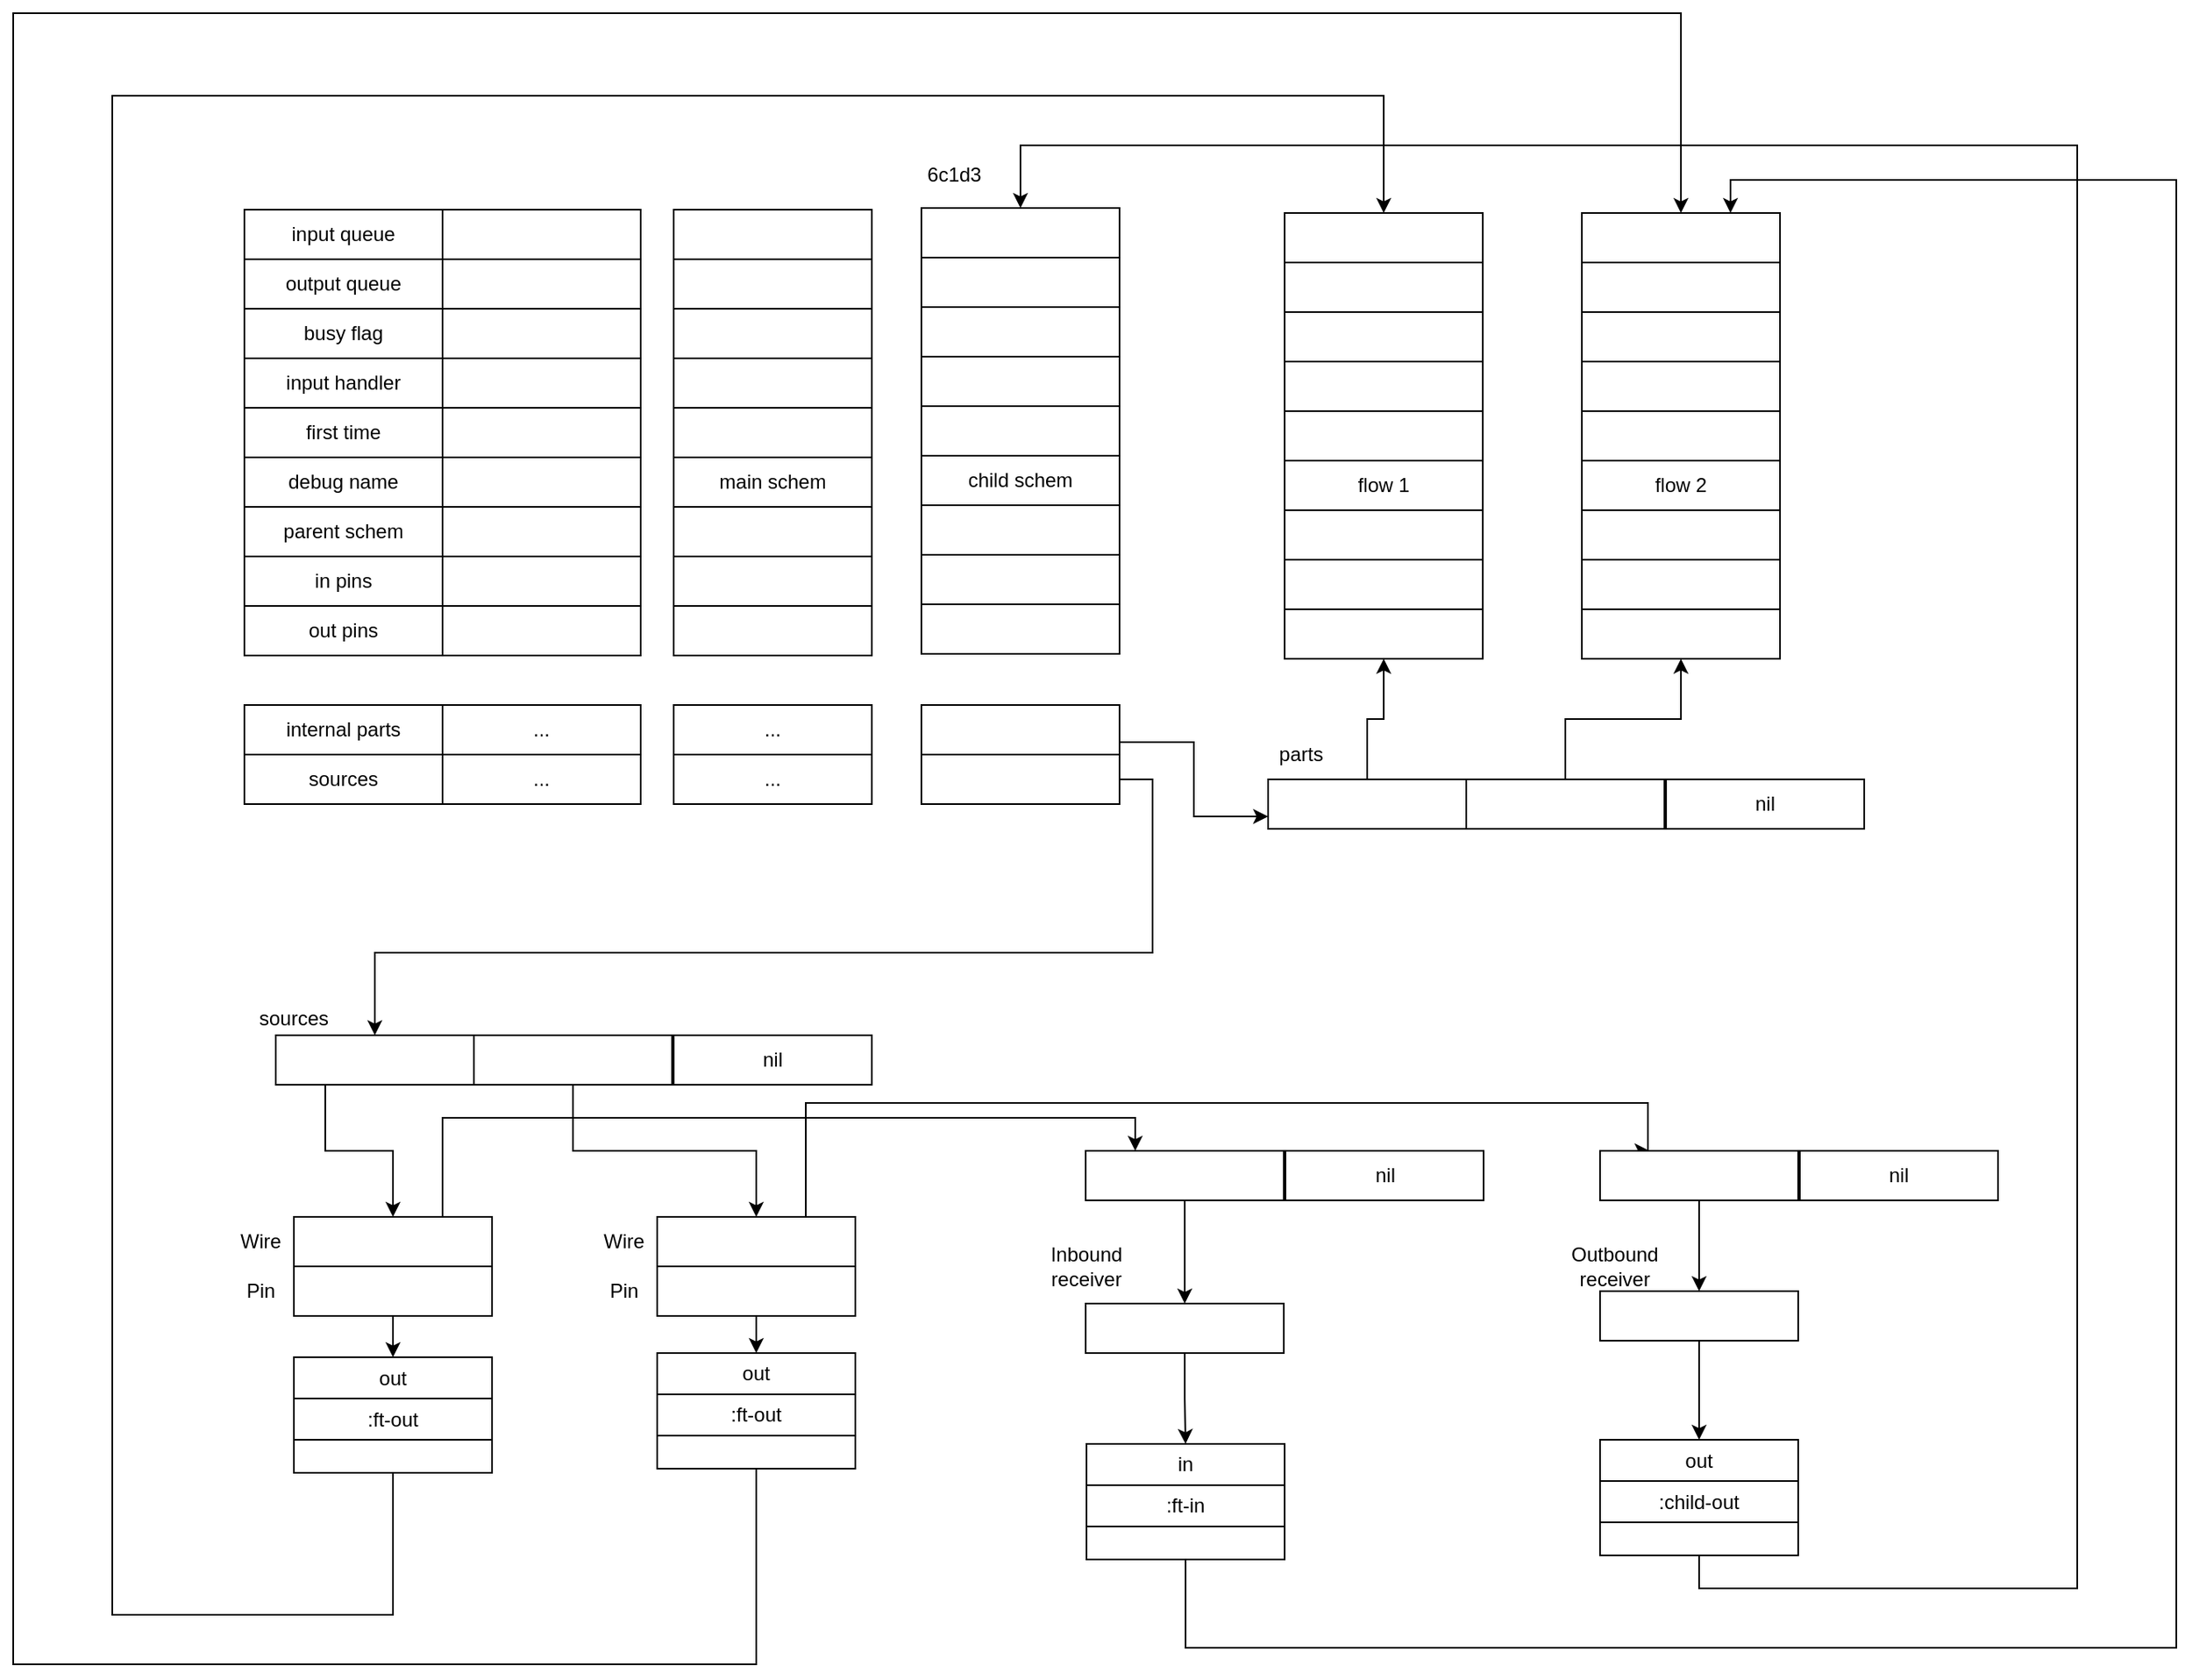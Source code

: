 <mxfile version="12.2.2" type="device" pages="1"><diagram id="KhwYJAmEvUaYFWlu-AU-" name="Page-1"><mxGraphModel dx="2749" dy="1948" grid="1" gridSize="10" guides="1" tooltips="1" connect="1" arrows="1" fold="1" page="1" pageScale="1" pageWidth="1169" pageHeight="827" math="0" shadow="0"><root><mxCell id="0"/><mxCell id="1" parent="0"/><mxCell id="6VbVs1dNN4t2VQOed_cv-1" value="input queue" style="rounded=0;whiteSpace=wrap;html=1;" vertex="1" parent="1"><mxGeometry x="20" y="20" width="120" height="30" as="geometry"/></mxCell><mxCell id="6VbVs1dNN4t2VQOed_cv-19" value="" style="rounded=0;whiteSpace=wrap;html=1;" vertex="1" parent="1"><mxGeometry x="140" y="20" width="120" height="30" as="geometry"/></mxCell><mxCell id="6VbVs1dNN4t2VQOed_cv-20" value="output queue" style="rounded=0;whiteSpace=wrap;html=1;" vertex="1" parent="1"><mxGeometry x="20" y="50" width="120" height="30" as="geometry"/></mxCell><mxCell id="6VbVs1dNN4t2VQOed_cv-21" value="" style="rounded=0;whiteSpace=wrap;html=1;" vertex="1" parent="1"><mxGeometry x="140" y="50" width="120" height="30" as="geometry"/></mxCell><mxCell id="6VbVs1dNN4t2VQOed_cv-24" value="busy flag" style="rounded=0;whiteSpace=wrap;html=1;" vertex="1" parent="1"><mxGeometry x="20" y="80" width="120" height="30" as="geometry"/></mxCell><mxCell id="6VbVs1dNN4t2VQOed_cv-25" value="" style="rounded=0;whiteSpace=wrap;html=1;" vertex="1" parent="1"><mxGeometry x="140" y="80" width="120" height="30" as="geometry"/></mxCell><mxCell id="6VbVs1dNN4t2VQOed_cv-26" value="input handler" style="rounded=0;whiteSpace=wrap;html=1;" vertex="1" parent="1"><mxGeometry x="20" y="110" width="120" height="30" as="geometry"/></mxCell><mxCell id="6VbVs1dNN4t2VQOed_cv-27" value="" style="rounded=0;whiteSpace=wrap;html=1;" vertex="1" parent="1"><mxGeometry x="140" y="110" width="120" height="30" as="geometry"/></mxCell><mxCell id="6VbVs1dNN4t2VQOed_cv-28" value="first time" style="rounded=0;whiteSpace=wrap;html=1;" vertex="1" parent="1"><mxGeometry x="20" y="140" width="120" height="30" as="geometry"/></mxCell><mxCell id="6VbVs1dNN4t2VQOed_cv-29" value="" style="rounded=0;whiteSpace=wrap;html=1;" vertex="1" parent="1"><mxGeometry x="140" y="140" width="120" height="30" as="geometry"/></mxCell><mxCell id="6VbVs1dNN4t2VQOed_cv-30" value="debug name" style="rounded=0;whiteSpace=wrap;html=1;" vertex="1" parent="1"><mxGeometry x="20" y="170" width="120" height="30" as="geometry"/></mxCell><mxCell id="6VbVs1dNN4t2VQOed_cv-31" value="" style="rounded=0;whiteSpace=wrap;html=1;" vertex="1" parent="1"><mxGeometry x="140" y="170" width="120" height="30" as="geometry"/></mxCell><mxCell id="6VbVs1dNN4t2VQOed_cv-32" value="parent schem" style="rounded=0;whiteSpace=wrap;html=1;" vertex="1" parent="1"><mxGeometry x="20" y="200" width="120" height="30" as="geometry"/></mxCell><mxCell id="6VbVs1dNN4t2VQOed_cv-33" value="" style="rounded=0;whiteSpace=wrap;html=1;" vertex="1" parent="1"><mxGeometry x="140" y="200" width="120" height="30" as="geometry"/></mxCell><mxCell id="6VbVs1dNN4t2VQOed_cv-34" value="in pins" style="rounded=0;whiteSpace=wrap;html=1;" vertex="1" parent="1"><mxGeometry x="20" y="230" width="120" height="30" as="geometry"/></mxCell><mxCell id="6VbVs1dNN4t2VQOed_cv-35" value="" style="rounded=0;whiteSpace=wrap;html=1;" vertex="1" parent="1"><mxGeometry x="140" y="230" width="120" height="30" as="geometry"/></mxCell><mxCell id="6VbVs1dNN4t2VQOed_cv-36" value="sources" style="rounded=0;whiteSpace=wrap;html=1;" vertex="1" parent="1"><mxGeometry x="20" y="350" width="120" height="30" as="geometry"/></mxCell><mxCell id="6VbVs1dNN4t2VQOed_cv-37" value="..." style="rounded=0;whiteSpace=wrap;html=1;" vertex="1" parent="1"><mxGeometry x="140" y="320" width="120" height="30" as="geometry"/></mxCell><mxCell id="6VbVs1dNN4t2VQOed_cv-38" value="out pins" style="rounded=0;whiteSpace=wrap;html=1;" vertex="1" parent="1"><mxGeometry x="20" y="260" width="120" height="30" as="geometry"/></mxCell><mxCell id="6VbVs1dNN4t2VQOed_cv-39" value="" style="rounded=0;whiteSpace=wrap;html=1;" vertex="1" parent="1"><mxGeometry x="140" y="260" width="120" height="30" as="geometry"/></mxCell><mxCell id="6VbVs1dNN4t2VQOed_cv-40" value="internal parts" style="rounded=0;whiteSpace=wrap;html=1;" vertex="1" parent="1"><mxGeometry x="20" y="320" width="120" height="30" as="geometry"/></mxCell><mxCell id="6VbVs1dNN4t2VQOed_cv-41" value="..." style="rounded=0;whiteSpace=wrap;html=1;" vertex="1" parent="1"><mxGeometry x="140" y="350" width="120" height="30" as="geometry"/></mxCell><mxCell id="6VbVs1dNN4t2VQOed_cv-42" value="" style="rounded=0;whiteSpace=wrap;html=1;" vertex="1" parent="1"><mxGeometry x="280" y="20" width="120" height="30" as="geometry"/></mxCell><mxCell id="6VbVs1dNN4t2VQOed_cv-44" value="" style="rounded=0;whiteSpace=wrap;html=1;" vertex="1" parent="1"><mxGeometry x="280" y="50" width="120" height="30" as="geometry"/></mxCell><mxCell id="6VbVs1dNN4t2VQOed_cv-46" value="" style="rounded=0;whiteSpace=wrap;html=1;" vertex="1" parent="1"><mxGeometry x="280" y="80" width="120" height="30" as="geometry"/></mxCell><mxCell id="6VbVs1dNN4t2VQOed_cv-48" value="" style="rounded=0;whiteSpace=wrap;html=1;" vertex="1" parent="1"><mxGeometry x="280" y="110" width="120" height="30" as="geometry"/></mxCell><mxCell id="6VbVs1dNN4t2VQOed_cv-50" value="" style="rounded=0;whiteSpace=wrap;html=1;" vertex="1" parent="1"><mxGeometry x="280" y="140" width="120" height="30" as="geometry"/></mxCell><mxCell id="6VbVs1dNN4t2VQOed_cv-52" value="main schem" style="rounded=0;whiteSpace=wrap;html=1;" vertex="1" parent="1"><mxGeometry x="280" y="170" width="120" height="30" as="geometry"/></mxCell><mxCell id="6VbVs1dNN4t2VQOed_cv-54" value="" style="rounded=0;whiteSpace=wrap;html=1;" vertex="1" parent="1"><mxGeometry x="280" y="200" width="120" height="30" as="geometry"/></mxCell><mxCell id="6VbVs1dNN4t2VQOed_cv-56" value="" style="rounded=0;whiteSpace=wrap;html=1;" vertex="1" parent="1"><mxGeometry x="280" y="230" width="120" height="30" as="geometry"/></mxCell><mxCell id="6VbVs1dNN4t2VQOed_cv-58" value="..." style="rounded=0;whiteSpace=wrap;html=1;" vertex="1" parent="1"><mxGeometry x="280" y="320" width="120" height="30" as="geometry"/></mxCell><mxCell id="6VbVs1dNN4t2VQOed_cv-60" value="" style="rounded=0;whiteSpace=wrap;html=1;" vertex="1" parent="1"><mxGeometry x="280" y="260" width="120" height="30" as="geometry"/></mxCell><mxCell id="6VbVs1dNN4t2VQOed_cv-62" value="..." style="rounded=0;whiteSpace=wrap;html=1;" vertex="1" parent="1"><mxGeometry x="280" y="350" width="120" height="30" as="geometry"/></mxCell><mxCell id="6VbVs1dNN4t2VQOed_cv-64" value="" style="rounded=0;whiteSpace=wrap;html=1;" vertex="1" parent="1"><mxGeometry x="430" y="19" width="120" height="30" as="geometry"/></mxCell><mxCell id="6VbVs1dNN4t2VQOed_cv-66" value="" style="rounded=0;whiteSpace=wrap;html=1;" vertex="1" parent="1"><mxGeometry x="430" y="49" width="120" height="30" as="geometry"/></mxCell><mxCell id="6VbVs1dNN4t2VQOed_cv-68" value="" style="rounded=0;whiteSpace=wrap;html=1;" vertex="1" parent="1"><mxGeometry x="430" y="79" width="120" height="30" as="geometry"/></mxCell><mxCell id="6VbVs1dNN4t2VQOed_cv-70" value="" style="rounded=0;whiteSpace=wrap;html=1;" vertex="1" parent="1"><mxGeometry x="430" y="109" width="120" height="30" as="geometry"/></mxCell><mxCell id="6VbVs1dNN4t2VQOed_cv-72" value="" style="rounded=0;whiteSpace=wrap;html=1;" vertex="1" parent="1"><mxGeometry x="430" y="139" width="120" height="30" as="geometry"/></mxCell><mxCell id="6VbVs1dNN4t2VQOed_cv-74" value="child schem" style="rounded=0;whiteSpace=wrap;html=1;" vertex="1" parent="1"><mxGeometry x="430" y="169" width="120" height="30" as="geometry"/></mxCell><mxCell id="6VbVs1dNN4t2VQOed_cv-76" value="" style="rounded=0;whiteSpace=wrap;html=1;" vertex="1" parent="1"><mxGeometry x="430" y="199" width="120" height="30" as="geometry"/></mxCell><mxCell id="6VbVs1dNN4t2VQOed_cv-78" value="" style="rounded=0;whiteSpace=wrap;html=1;" vertex="1" parent="1"><mxGeometry x="430" y="229" width="120" height="30" as="geometry"/></mxCell><mxCell id="6VbVs1dNN4t2VQOed_cv-155" style="edgeStyle=orthogonalEdgeStyle;rounded=0;orthogonalLoop=1;jettySize=auto;html=1;exitX=1;exitY=0.5;exitDx=0;exitDy=0;entryX=0.5;entryY=0;entryDx=0;entryDy=0;" edge="1" parent="1" source="6VbVs1dNN4t2VQOed_cv-80" target="6VbVs1dNN4t2VQOed_cv-152"><mxGeometry relative="1" as="geometry"><Array as="points"><mxPoint x="570" y="365"/><mxPoint x="570" y="470"/><mxPoint x="99" y="470"/></Array></mxGeometry></mxCell><mxCell id="6VbVs1dNN4t2VQOed_cv-80" value="" style="rounded=0;whiteSpace=wrap;html=1;" vertex="1" parent="1"><mxGeometry x="430" y="350" width="120" height="30" as="geometry"/></mxCell><mxCell id="6VbVs1dNN4t2VQOed_cv-82" value="" style="rounded=0;whiteSpace=wrap;html=1;" vertex="1" parent="1"><mxGeometry x="430" y="259" width="120" height="30" as="geometry"/></mxCell><mxCell id="6VbVs1dNN4t2VQOed_cv-138" style="edgeStyle=orthogonalEdgeStyle;rounded=0;orthogonalLoop=1;jettySize=auto;html=1;exitX=1;exitY=0.75;exitDx=0;exitDy=0;entryX=0;entryY=0.75;entryDx=0;entryDy=0;" edge="1" parent="1" source="6VbVs1dNN4t2VQOed_cv-84" target="6VbVs1dNN4t2VQOed_cv-134"><mxGeometry relative="1" as="geometry"/></mxCell><mxCell id="6VbVs1dNN4t2VQOed_cv-84" value="" style="rounded=0;whiteSpace=wrap;html=1;" vertex="1" parent="1"><mxGeometry x="430" y="320" width="120" height="30" as="geometry"/></mxCell><mxCell id="6VbVs1dNN4t2VQOed_cv-86" value="" style="rounded=0;whiteSpace=wrap;html=1;" vertex="1" parent="1"><mxGeometry x="650" y="22" width="120" height="30" as="geometry"/></mxCell><mxCell id="6VbVs1dNN4t2VQOed_cv-88" value="" style="rounded=0;whiteSpace=wrap;html=1;" vertex="1" parent="1"><mxGeometry x="650" y="52" width="120" height="30" as="geometry"/></mxCell><mxCell id="6VbVs1dNN4t2VQOed_cv-90" value="" style="rounded=0;whiteSpace=wrap;html=1;" vertex="1" parent="1"><mxGeometry x="650" y="82" width="120" height="30" as="geometry"/></mxCell><mxCell id="6VbVs1dNN4t2VQOed_cv-92" value="" style="rounded=0;whiteSpace=wrap;html=1;" vertex="1" parent="1"><mxGeometry x="650" y="112" width="120" height="30" as="geometry"/></mxCell><mxCell id="6VbVs1dNN4t2VQOed_cv-94" value="" style="rounded=0;whiteSpace=wrap;html=1;" vertex="1" parent="1"><mxGeometry x="650" y="142" width="120" height="30" as="geometry"/></mxCell><mxCell id="6VbVs1dNN4t2VQOed_cv-96" value="flow 1" style="rounded=0;whiteSpace=wrap;html=1;" vertex="1" parent="1"><mxGeometry x="650" y="172" width="120" height="30" as="geometry"/></mxCell><mxCell id="6VbVs1dNN4t2VQOed_cv-98" value="" style="rounded=0;whiteSpace=wrap;html=1;" vertex="1" parent="1"><mxGeometry x="650" y="202" width="120" height="30" as="geometry"/></mxCell><mxCell id="6VbVs1dNN4t2VQOed_cv-100" value="" style="rounded=0;whiteSpace=wrap;html=1;" vertex="1" parent="1"><mxGeometry x="650" y="232" width="120" height="30" as="geometry"/></mxCell><mxCell id="6VbVs1dNN4t2VQOed_cv-104" value="" style="rounded=0;whiteSpace=wrap;html=1;" vertex="1" parent="1"><mxGeometry x="650" y="262" width="120" height="30" as="geometry"/></mxCell><mxCell id="6VbVs1dNN4t2VQOed_cv-108" value="" style="rounded=0;whiteSpace=wrap;html=1;" vertex="1" parent="1"><mxGeometry x="830" y="22" width="120" height="30" as="geometry"/></mxCell><mxCell id="6VbVs1dNN4t2VQOed_cv-110" value="" style="rounded=0;whiteSpace=wrap;html=1;" vertex="1" parent="1"><mxGeometry x="830" y="52" width="120" height="30" as="geometry"/></mxCell><mxCell id="6VbVs1dNN4t2VQOed_cv-112" value="" style="rounded=0;whiteSpace=wrap;html=1;" vertex="1" parent="1"><mxGeometry x="830" y="82" width="120" height="30" as="geometry"/></mxCell><mxCell id="6VbVs1dNN4t2VQOed_cv-114" value="" style="rounded=0;whiteSpace=wrap;html=1;" vertex="1" parent="1"><mxGeometry x="830" y="112" width="120" height="30" as="geometry"/></mxCell><mxCell id="6VbVs1dNN4t2VQOed_cv-116" value="" style="rounded=0;whiteSpace=wrap;html=1;" vertex="1" parent="1"><mxGeometry x="830" y="142" width="120" height="30" as="geometry"/></mxCell><mxCell id="6VbVs1dNN4t2VQOed_cv-118" value="flow 2" style="rounded=0;whiteSpace=wrap;html=1;" vertex="1" parent="1"><mxGeometry x="830" y="172" width="120" height="30" as="geometry"/></mxCell><mxCell id="6VbVs1dNN4t2VQOed_cv-120" value="" style="rounded=0;whiteSpace=wrap;html=1;" vertex="1" parent="1"><mxGeometry x="830" y="202" width="120" height="30" as="geometry"/></mxCell><mxCell id="6VbVs1dNN4t2VQOed_cv-122" value="" style="rounded=0;whiteSpace=wrap;html=1;" vertex="1" parent="1"><mxGeometry x="830" y="232" width="120" height="30" as="geometry"/></mxCell><mxCell id="6VbVs1dNN4t2VQOed_cv-126" value="" style="rounded=0;whiteSpace=wrap;html=1;" vertex="1" parent="1"><mxGeometry x="830" y="262" width="120" height="30" as="geometry"/></mxCell><mxCell id="6VbVs1dNN4t2VQOed_cv-136" style="edgeStyle=orthogonalEdgeStyle;rounded=0;orthogonalLoop=1;jettySize=auto;html=1;exitX=0.5;exitY=0;exitDx=0;exitDy=0;entryX=0.5;entryY=1;entryDx=0;entryDy=0;" edge="1" parent="1" source="6VbVs1dNN4t2VQOed_cv-134" target="6VbVs1dNN4t2VQOed_cv-104"><mxGeometry relative="1" as="geometry"/></mxCell><mxCell id="6VbVs1dNN4t2VQOed_cv-134" value="" style="rounded=0;whiteSpace=wrap;html=1;" vertex="1" parent="1"><mxGeometry x="640" y="365" width="120" height="30" as="geometry"/></mxCell><mxCell id="6VbVs1dNN4t2VQOed_cv-137" style="edgeStyle=orthogonalEdgeStyle;rounded=0;orthogonalLoop=1;jettySize=auto;html=1;exitX=0.5;exitY=0;exitDx=0;exitDy=0;entryX=0.5;entryY=1;entryDx=0;entryDy=0;" edge="1" parent="1" source="6VbVs1dNN4t2VQOed_cv-135" target="6VbVs1dNN4t2VQOed_cv-126"><mxGeometry relative="1" as="geometry"/></mxCell><mxCell id="6VbVs1dNN4t2VQOed_cv-135" value="" style="rounded=0;whiteSpace=wrap;html=1;" vertex="1" parent="1"><mxGeometry x="760" y="365" width="120" height="30" as="geometry"/></mxCell><mxCell id="6VbVs1dNN4t2VQOed_cv-139" value="nil" style="rounded=0;whiteSpace=wrap;html=1;" vertex="1" parent="1"><mxGeometry x="881" y="365" width="120" height="30" as="geometry"/></mxCell><mxCell id="6VbVs1dNN4t2VQOed_cv-165" style="edgeStyle=orthogonalEdgeStyle;rounded=0;orthogonalLoop=1;jettySize=auto;html=1;exitX=0.25;exitY=1;exitDx=0;exitDy=0;" edge="1" parent="1" source="6VbVs1dNN4t2VQOed_cv-152" target="6VbVs1dNN4t2VQOed_cv-157"><mxGeometry relative="1" as="geometry"/></mxCell><mxCell id="6VbVs1dNN4t2VQOed_cv-152" value="&lt;span style=&quot;color: rgba(0 , 0 , 0 , 0) ; font-family: &amp;#34;helvetica&amp;#34; , &amp;#34;arial&amp;#34; , sans-serif ; font-size: 0px&quot;&gt;%3CmxGraphModel%3E%3Croot%3E%3CmxCell%20id%3D%220%22%2F%3E%3CmxCell%20id%3D%221%22%20parent%3D%220%22%2F%3E%3CmxCell%20id%3D%222%22%20value%3D%22%22%20style%3D%22rounded%3D0%3BwhiteSpace%3Dwrap%3Bhtml%3D1%3B%22%20vertex%3D%221%22%20parent%3D%221%22%3E%3CmxGeometry%20x%3D%22640%22%20y%3D%22365%22%20width%3D%22120%22%20height%3D%2230%22%20as%3D%22geometry%22%2F%3E%3C%2FmxCell%3E%3CmxCell%20id%3D%223%22%20value%3D%22%22%20style%3D%22rounded%3D0%3BwhiteSpace%3Dwrap%3Bhtml%3D1%3B%22%20vertex%3D%221%22%20parent%3D%221%22%3E%3CmxGeometry%20x%3D%22760%22%20y%3D%22365%22%20width%3D%22120%22%20height%3D%2230%22%20as%3D%22geometry%22%2F%3E%3C%2FmxCell%3E%3CmxCell%20id%3D%224%22%20value%3D%22nil%22%20style%3D%22rounded%3D0%3BwhiteSpace%3Dwrap%3Bhtml%3D1%3B%22%20vertex%3D%221%22%20parent%3D%221%22%3E%3CmxGeometry%20x%3D%22881%22%20y%3D%22365%22%20width%3D%22120%22%20height%3D%2230%22%20as%3D%22geometry%22%2F%3E%3C%2FmxCell%3E%3C%2Froot%3E%3C%2FmxGraphModel%3E&lt;/span&gt;" style="rounded=0;whiteSpace=wrap;html=1;" vertex="1" parent="1"><mxGeometry x="39" y="520" width="120" height="30" as="geometry"/></mxCell><mxCell id="6VbVs1dNN4t2VQOed_cv-170" style="edgeStyle=orthogonalEdgeStyle;rounded=0;orthogonalLoop=1;jettySize=auto;html=1;exitX=0.5;exitY=1;exitDx=0;exitDy=0;entryX=0.5;entryY=0;entryDx=0;entryDy=0;" edge="1" parent="1" source="6VbVs1dNN4t2VQOed_cv-153" target="6VbVs1dNN4t2VQOed_cv-161"><mxGeometry relative="1" as="geometry"/></mxCell><mxCell id="6VbVs1dNN4t2VQOed_cv-153" value="" style="rounded=0;whiteSpace=wrap;html=1;" vertex="1" parent="1"><mxGeometry x="159" y="520" width="120" height="30" as="geometry"/></mxCell><mxCell id="6VbVs1dNN4t2VQOed_cv-154" value="nil" style="rounded=0;whiteSpace=wrap;html=1;" vertex="1" parent="1"><mxGeometry x="280" y="520" width="120" height="30" as="geometry"/></mxCell><mxCell id="6VbVs1dNN4t2VQOed_cv-210" style="edgeStyle=orthogonalEdgeStyle;rounded=0;orthogonalLoop=1;jettySize=auto;html=1;exitX=0.75;exitY=0;exitDx=0;exitDy=0;entryX=0.25;entryY=0;entryDx=0;entryDy=0;" edge="1" parent="1" source="6VbVs1dNN4t2VQOed_cv-157" target="6VbVs1dNN4t2VQOed_cv-196"><mxGeometry relative="1" as="geometry"><mxPoint x="560" y="580" as="targetPoint"/></mxGeometry></mxCell><mxCell id="6VbVs1dNN4t2VQOed_cv-157" value="&lt;span style=&quot;color: rgba(0 , 0 , 0 , 0) ; font-family: &amp;#34;helvetica&amp;#34; , &amp;#34;arial&amp;#34; , sans-serif ; font-size: 0px&quot;&gt;%3CmxGraphModel%3E%3Croot%3E%3CmxCell%20id%3D%220%22%2F%3E%3CmxCell%20id%3D%221%22%20parent%3D%220%22%2F%3E%3CmxCell%20id%3D%222%22%20value%3D%22%22%20style%3D%22rounded%3D0%3BwhiteSpace%3Dwrap%3Bhtml%3D1%3B%22%20vertex%3D%221%22%20parent%3D%221%22%3E%3CmxGeometry%20x%3D%22640%22%20y%3D%22365%22%20width%3D%22120%22%20height%3D%2230%22%20as%3D%22geometry%22%2F%3E%3C%2FmxCell%3E%3CmxCell%20id%3D%223%22%20value%3D%22%22%20style%3D%22rounded%3D0%3BwhiteSpace%3Dwrap%3Bhtml%3D1%3B%22%20vertex%3D%221%22%20parent%3D%221%22%3E%3CmxGeometry%20x%3D%22760%22%20y%3D%22365%22%20width%3D%22120%22%20height%3D%2230%22%20as%3D%22geometry%22%2F%3E%3C%2FmxCell%3E%3CmxCell%20id%3D%224%22%20value%3D%22nil%22%20style%3D%22rounded%3D0%3BwhiteSpace%3Dwrap%3Bhtml%3D1%3B%22%20vertex%3D%221%22%20parent%3D%221%22%3E%3CmxGeometry%20x%3D%22881%22%20y%3D%22365%22%20width%3D%22120%22%20height%3D%2230%22%20as%3D%22geometry%22%2F%3E%3C%2FmxCell%3E%3C%2Froot%3E%3C%2FmxGraphModel%3E&lt;/span&gt;" style="rounded=0;whiteSpace=wrap;html=1;" vertex="1" parent="1"><mxGeometry x="50" y="630" width="120" height="30" as="geometry"/></mxCell><mxCell id="6VbVs1dNN4t2VQOed_cv-159" value="Wire" style="text;html=1;strokeColor=none;fillColor=none;align=center;verticalAlign=middle;whiteSpace=wrap;rounded=0;" vertex="1" parent="1"><mxGeometry x="10" y="635" width="40" height="20" as="geometry"/></mxCell><mxCell id="6VbVs1dNN4t2VQOed_cv-160" value="Pin" style="text;html=1;strokeColor=none;fillColor=none;align=center;verticalAlign=middle;whiteSpace=wrap;rounded=0;" vertex="1" parent="1"><mxGeometry x="10" y="665" width="40" height="20" as="geometry"/></mxCell><mxCell id="6VbVs1dNN4t2VQOed_cv-211" style="edgeStyle=orthogonalEdgeStyle;rounded=0;orthogonalLoop=1;jettySize=auto;html=1;exitX=0.75;exitY=0;exitDx=0;exitDy=0;entryX=0.25;entryY=0;entryDx=0;entryDy=0;" edge="1" parent="1" source="6VbVs1dNN4t2VQOed_cv-161" target="6VbVs1dNN4t2VQOed_cv-198"><mxGeometry relative="1" as="geometry"><Array as="points"><mxPoint x="360" y="561"/><mxPoint x="870" y="561"/></Array></mxGeometry></mxCell><mxCell id="6VbVs1dNN4t2VQOed_cv-161" value="&lt;span style=&quot;color: rgba(0 , 0 , 0 , 0) ; font-family: &amp;#34;helvetica&amp;#34; , &amp;#34;arial&amp;#34; , sans-serif ; font-size: 0px&quot;&gt;%3CmxGraphModel%3E%3Croot%3E%3CmxCell%20id%3D%220%22%2F%3E%3CmxCell%20id%3D%221%22%20parent%3D%220%22%2F%3E%3CmxCell%20id%3D%222%22%20value%3D%22%22%20style%3D%22rounded%3D0%3BwhiteSpace%3Dwrap%3Bhtml%3D1%3B%22%20vertex%3D%221%22%20parent%3D%221%22%3E%3CmxGeometry%20x%3D%22640%22%20y%3D%22365%22%20width%3D%22120%22%20height%3D%2230%22%20as%3D%22geometry%22%2F%3E%3C%2FmxCell%3E%3CmxCell%20id%3D%223%22%20value%3D%22%22%20style%3D%22rounded%3D0%3BwhiteSpace%3Dwrap%3Bhtml%3D1%3B%22%20vertex%3D%221%22%20parent%3D%221%22%3E%3CmxGeometry%20x%3D%22760%22%20y%3D%22365%22%20width%3D%22120%22%20height%3D%2230%22%20as%3D%22geometry%22%2F%3E%3C%2FmxCell%3E%3CmxCell%20id%3D%224%22%20value%3D%22nil%22%20style%3D%22rounded%3D0%3BwhiteSpace%3Dwrap%3Bhtml%3D1%3B%22%20vertex%3D%221%22%20parent%3D%221%22%3E%3CmxGeometry%20x%3D%22881%22%20y%3D%22365%22%20width%3D%22120%22%20height%3D%2230%22%20as%3D%22geometry%22%2F%3E%3C%2FmxCell%3E%3C%2Froot%3E%3C%2FmxGraphModel%3E&lt;/span&gt;" style="rounded=0;whiteSpace=wrap;html=1;" vertex="1" parent="1"><mxGeometry x="270" y="630" width="120" height="30" as="geometry"/></mxCell><mxCell id="6VbVs1dNN4t2VQOed_cv-163" value="Wire" style="text;html=1;strokeColor=none;fillColor=none;align=center;verticalAlign=middle;whiteSpace=wrap;rounded=0;" vertex="1" parent="1"><mxGeometry x="230" y="635" width="40" height="20" as="geometry"/></mxCell><mxCell id="6VbVs1dNN4t2VQOed_cv-164" value="Pin" style="text;html=1;strokeColor=none;fillColor=none;align=center;verticalAlign=middle;whiteSpace=wrap;rounded=0;" vertex="1" parent="1"><mxGeometry x="230" y="665" width="40" height="20" as="geometry"/></mxCell><mxCell id="6VbVs1dNN4t2VQOed_cv-184" style="edgeStyle=orthogonalEdgeStyle;rounded=0;orthogonalLoop=1;jettySize=auto;html=1;exitX=0.5;exitY=1;exitDx=0;exitDy=0;entryX=0.5;entryY=0;entryDx=0;entryDy=0;" edge="1" parent="1" source="6VbVs1dNN4t2VQOed_cv-168" target="6VbVs1dNN4t2VQOed_cv-174"><mxGeometry relative="1" as="geometry"/></mxCell><mxCell id="6VbVs1dNN4t2VQOed_cv-168" value="" style="rounded=0;whiteSpace=wrap;html=1;" vertex="1" parent="1"><mxGeometry x="50" y="660" width="120" height="30" as="geometry"/></mxCell><mxCell id="6VbVs1dNN4t2VQOed_cv-185" style="edgeStyle=orthogonalEdgeStyle;rounded=0;orthogonalLoop=1;jettySize=auto;html=1;exitX=0.5;exitY=1;exitDx=0;exitDy=0;entryX=0.5;entryY=0;entryDx=0;entryDy=0;" edge="1" parent="1" source="6VbVs1dNN4t2VQOed_cv-169" target="6VbVs1dNN4t2VQOed_cv-182"><mxGeometry relative="1" as="geometry"/></mxCell><mxCell id="6VbVs1dNN4t2VQOed_cv-169" value="" style="rounded=0;whiteSpace=wrap;html=1;" vertex="1" parent="1"><mxGeometry x="270" y="660" width="120" height="30" as="geometry"/></mxCell><mxCell id="6VbVs1dNN4t2VQOed_cv-189" style="edgeStyle=orthogonalEdgeStyle;rounded=0;orthogonalLoop=1;jettySize=auto;html=1;exitX=0.5;exitY=1;exitDx=0;exitDy=0;entryX=0.5;entryY=0;entryDx=0;entryDy=0;" edge="1" parent="1" source="6VbVs1dNN4t2VQOed_cv-173" target="6VbVs1dNN4t2VQOed_cv-86"><mxGeometry relative="1" as="geometry"><Array as="points"><mxPoint x="110" y="871"/><mxPoint x="-60" y="871"/><mxPoint x="-60" y="-49"/><mxPoint x="710" y="-49"/></Array></mxGeometry></mxCell><mxCell id="6VbVs1dNN4t2VQOed_cv-173" value="&lt;span style=&quot;color: rgba(0 , 0 , 0 , 0) ; font-family: &amp;#34;helvetica&amp;#34; , &amp;#34;arial&amp;#34; , sans-serif ; font-size: 0px&quot;&gt;%3CmxGraphModel%3E%3Croot%3E%3CmxCell%20id%3D%220%22%2F%3E%3CmxCell%20id%3D%221%22%20parent%3D%220%22%2F%3E%3CmxCell%20id%3D%222%22%20value%3D%22%3Aft-out%22%20style%3D%22rounded%3D0%3BwhiteSpace%3Dwrap%3Bhtml%3D1%3B%22%20vertex%3D%221%22%20parent%3D%221%22%3E%3CmxGeometry%20x%3D%2220%22%20y%3D%22790%22%20width%3D%22120%22%20height%3D%2230%22%20as%3D%22geometry%22%2F%3E%3C%2FmxCell%3E%3C%2Froot%3E%3C%2FmxGraphModel%3E&lt;/span&gt;&lt;span style=&quot;color: rgba(0 , 0 , 0 , 0) ; font-family: &amp;#34;helvetica&amp;#34; , &amp;#34;arial&amp;#34; , sans-serif ; font-size: 0px ; white-space: nowrap&quot;&gt;%3CmxGraphModel%3E%3Croot%3E%3CmxCell%20id%3D%220%22%2F%3E%3CmxCell%20id%3D%221%22%20parent%3D%220%22%2F%3E%3CmxCell%20id%3D%222%22%20value%3D%22%3Aft-out%22%20style%3D%22rounded%3D0%3BwhiteSpace%3Dwrap%3Bhtml%3D1%3B%22%20vertex%3D%221%22%20parent%3D%221%22%3E%3CmxGeometry%20x%3D%2220%22%20y%3D%22790%22%20width%3D%22120%22%20height%3D%2230%22%20as%3D%22geometry%22%2F%3E%3C%2FmxCell%3E%3C%2Froot%3E%3C%2FmxGraphModel%3E&lt;/span&gt;" style="rounded=0;whiteSpace=wrap;html=1;" vertex="1" parent="1"><mxGeometry x="50" y="765" width="120" height="20" as="geometry"/></mxCell><mxCell id="6VbVs1dNN4t2VQOed_cv-174" value="out" style="rounded=0;whiteSpace=wrap;html=1;" vertex="1" parent="1"><mxGeometry x="50" y="715" width="120" height="25" as="geometry"/></mxCell><mxCell id="6VbVs1dNN4t2VQOed_cv-175" value=":ft-out" style="rounded=0;whiteSpace=wrap;html=1;" vertex="1" parent="1"><mxGeometry x="50" y="740" width="120" height="25" as="geometry"/></mxCell><mxCell id="6VbVs1dNN4t2VQOed_cv-188" style="edgeStyle=orthogonalEdgeStyle;rounded=0;orthogonalLoop=1;jettySize=auto;html=1;exitX=0.5;exitY=1;exitDx=0;exitDy=0;entryX=0.5;entryY=0;entryDx=0;entryDy=0;" edge="1" parent="1" source="6VbVs1dNN4t2VQOed_cv-181" target="6VbVs1dNN4t2VQOed_cv-108"><mxGeometry relative="1" as="geometry"><Array as="points"><mxPoint x="330" y="901"/><mxPoint x="-120" y="901"/><mxPoint x="-120" y="-99"/><mxPoint x="890" y="-99"/></Array></mxGeometry></mxCell><mxCell id="6VbVs1dNN4t2VQOed_cv-181" value="&lt;span style=&quot;color: rgba(0 , 0 , 0 , 0) ; font-family: &amp;#34;helvetica&amp;#34; , &amp;#34;arial&amp;#34; , sans-serif ; font-size: 0px&quot;&gt;%3CmxGraphModel%3E%3Croot%3E%3CmxCell%20id%3D%220%22%2F%3E%3CmxCell%20id%3D%221%22%20parent%3D%220%22%2F%3E%3CmxCell%20id%3D%222%22%20value%3D%22%3Aft-out%22%20style%3D%22rounded%3D0%3BwhiteSpace%3Dwrap%3Bhtml%3D1%3B%22%20vertex%3D%221%22%20parent%3D%221%22%3E%3CmxGeometry%20x%3D%2220%22%20y%3D%22790%22%20width%3D%22120%22%20height%3D%2230%22%20as%3D%22geometry%22%2F%3E%3C%2FmxCell%3E%3C%2Froot%3E%3C%2FmxGraphModel%3E&lt;/span&gt;&lt;span style=&quot;color: rgba(0 , 0 , 0 , 0) ; font-family: &amp;#34;helvetica&amp;#34; , &amp;#34;arial&amp;#34; , sans-serif ; font-size: 0px ; white-space: nowrap&quot;&gt;%3CmxGraphModel%3E%3Croot%3E%3CmxCell%20id%3D%220%22%2F%3E%3CmxCell%20id%3D%221%22%20parent%3D%220%22%2F%3E%3CmxCell%20id%3D%222%22%20value%3D%22%3Aft-out%22%20style%3D%22rounded%3D0%3BwhiteSpace%3Dwrap%3Bhtml%3D1%3B%22%20vertex%3D%221%22%20parent%3D%221%22%3E%3CmxGeometry%20x%3D%2220%22%20y%3D%22790%22%20width%3D%22120%22%20height%3D%2230%22%20as%3D%22geometry%22%2F%3E%3C%2FmxCell%3E%3C%2Froot%3E%3C%2FmxGraphModel%3E&lt;/span&gt;" style="rounded=0;whiteSpace=wrap;html=1;" vertex="1" parent="1"><mxGeometry x="270" y="762.5" width="120" height="20" as="geometry"/></mxCell><mxCell id="6VbVs1dNN4t2VQOed_cv-182" value="out" style="rounded=0;whiteSpace=wrap;html=1;" vertex="1" parent="1"><mxGeometry x="270" y="712.5" width="120" height="25" as="geometry"/></mxCell><mxCell id="6VbVs1dNN4t2VQOed_cv-183" value=":ft-out" style="rounded=0;whiteSpace=wrap;html=1;" vertex="1" parent="1"><mxGeometry x="270" y="737.5" width="120" height="25" as="geometry"/></mxCell><mxCell id="6VbVs1dNN4t2VQOed_cv-213" style="edgeStyle=orthogonalEdgeStyle;rounded=0;orthogonalLoop=1;jettySize=auto;html=1;exitX=0.5;exitY=1;exitDx=0;exitDy=0;entryX=0.75;entryY=0;entryDx=0;entryDy=0;" edge="1" parent="1" source="6VbVs1dNN4t2VQOed_cv-190" target="6VbVs1dNN4t2VQOed_cv-108"><mxGeometry relative="1" as="geometry"><Array as="points"><mxPoint x="590" y="891"/><mxPoint x="1190" y="891"/><mxPoint x="1190" y="2"/><mxPoint x="920" y="2"/></Array></mxGeometry></mxCell><mxCell id="6VbVs1dNN4t2VQOed_cv-190" value="&lt;span style=&quot;color: rgba(0 , 0 , 0 , 0) ; font-family: &amp;#34;helvetica&amp;#34; , &amp;#34;arial&amp;#34; , sans-serif ; font-size: 0px&quot;&gt;%3CmxGraphModel%3E%3Croot%3E%3CmxCell%20id%3D%220%22%2F%3E%3CmxCell%20id%3D%221%22%20parent%3D%220%22%2F%3E%3CmxCell%20id%3D%222%22%20value%3D%22%3Aft-out%22%20style%3D%22rounded%3D0%3BwhiteSpace%3Dwrap%3Bhtml%3D1%3B%22%20vertex%3D%221%22%20parent%3D%221%22%3E%3CmxGeometry%20x%3D%2220%22%20y%3D%22790%22%20width%3D%22120%22%20height%3D%2230%22%20as%3D%22geometry%22%2F%3E%3C%2FmxCell%3E%3C%2Froot%3E%3C%2FmxGraphModel%3E&lt;/span&gt;&lt;span style=&quot;color: rgba(0 , 0 , 0 , 0) ; font-family: &amp;#34;helvetica&amp;#34; , &amp;#34;arial&amp;#34; , sans-serif ; font-size: 0px ; white-space: nowrap&quot;&gt;%3CmxGraphModel%3E%3Croot%3E%3CmxCell%20id%3D%220%22%2F%3E%3CmxCell%20id%3D%221%22%20parent%3D%220%22%2F%3E%3CmxCell%20id%3D%222%22%20value%3D%22%3Aft-out%22%20style%3D%22rounded%3D0%3BwhiteSpace%3Dwrap%3Bhtml%3D1%3B%22%20vertex%3D%221%22%20parent%3D%221%22%3E%3CmxGeometry%20x%3D%2220%22%20y%3D%22790%22%20width%3D%22120%22%20height%3D%2230%22%20as%3D%22geometry%22%2F%3E%3C%2FmxCell%3E%3C%2Froot%3E%3C%2FmxGraphModel%3E&lt;/span&gt;" style="rounded=0;whiteSpace=wrap;html=1;" vertex="1" parent="1"><mxGeometry x="530" y="817.5" width="120" height="20" as="geometry"/></mxCell><mxCell id="6VbVs1dNN4t2VQOed_cv-191" value="in" style="rounded=0;whiteSpace=wrap;html=1;" vertex="1" parent="1"><mxGeometry x="530" y="767.5" width="120" height="25" as="geometry"/></mxCell><mxCell id="6VbVs1dNN4t2VQOed_cv-192" value=":ft-in" style="rounded=0;whiteSpace=wrap;html=1;" vertex="1" parent="1"><mxGeometry x="530" y="792.5" width="120" height="25" as="geometry"/></mxCell><mxCell id="6VbVs1dNN4t2VQOed_cv-212" style="edgeStyle=orthogonalEdgeStyle;rounded=0;orthogonalLoop=1;jettySize=auto;html=1;exitX=0.5;exitY=1;exitDx=0;exitDy=0;entryX=0.5;entryY=0;entryDx=0;entryDy=0;" edge="1" parent="1" source="6VbVs1dNN4t2VQOed_cv-193" target="6VbVs1dNN4t2VQOed_cv-64"><mxGeometry relative="1" as="geometry"><Array as="points"><mxPoint x="901" y="855"/><mxPoint x="1130" y="855"/><mxPoint x="1130" y="-19"/><mxPoint x="490" y="-19"/></Array></mxGeometry></mxCell><mxCell id="6VbVs1dNN4t2VQOed_cv-193" value="&lt;span style=&quot;color: rgba(0 , 0 , 0 , 0) ; font-family: &amp;#34;helvetica&amp;#34; , &amp;#34;arial&amp;#34; , sans-serif ; font-size: 0px&quot;&gt;%3CmxGraphModel%3E%3Croot%3E%3CmxCell%20id%3D%220%22%2F%3E%3CmxCell%20id%3D%221%22%20parent%3D%220%22%2F%3E%3CmxCell%20id%3D%222%22%20value%3D%22%3Aft-out%22%20style%3D%22rounded%3D0%3BwhiteSpace%3Dwrap%3Bhtml%3D1%3B%22%20vertex%3D%221%22%20parent%3D%221%22%3E%3CmxGeometry%20x%3D%2220%22%20y%3D%22790%22%20width%3D%22120%22%20height%3D%2230%22%20as%3D%22geometry%22%2F%3E%3C%2FmxCell%3E%3C%2Froot%3E%3C%2FmxGraphModel%3E&lt;/span&gt;&lt;span style=&quot;color: rgba(0 , 0 , 0 , 0) ; font-family: &amp;#34;helvetica&amp;#34; , &amp;#34;arial&amp;#34; , sans-serif ; font-size: 0px ; white-space: nowrap&quot;&gt;%3CmxGraphModel%3E%3Croot%3E%3CmxCell%20id%3D%220%22%2F%3E%3CmxCell%20id%3D%221%22%20parent%3D%220%22%2F%3E%3CmxCell%20id%3D%222%22%20value%3D%22%3Aft-out%22%20style%3D%22rounded%3D0%3BwhiteSpace%3Dwrap%3Bhtml%3D1%3B%22%20vertex%3D%221%22%20parent%3D%221%22%3E%3CmxGeometry%20x%3D%2220%22%20y%3D%22790%22%20width%3D%22120%22%20height%3D%2230%22%20as%3D%22geometry%22%2F%3E%3C%2FmxCell%3E%3C%2Froot%3E%3C%2FmxGraphModel%3E&lt;/span&gt;" style="rounded=0;whiteSpace=wrap;html=1;" vertex="1" parent="1"><mxGeometry x="841" y="815" width="120" height="20" as="geometry"/></mxCell><mxCell id="6VbVs1dNN4t2VQOed_cv-194" value="out" style="rounded=0;whiteSpace=wrap;html=1;" vertex="1" parent="1"><mxGeometry x="841" y="765" width="120" height="25" as="geometry"/></mxCell><mxCell id="6VbVs1dNN4t2VQOed_cv-195" value=":child-out" style="rounded=0;whiteSpace=wrap;html=1;" vertex="1" parent="1"><mxGeometry x="841" y="790" width="120" height="25" as="geometry"/></mxCell><mxCell id="6VbVs1dNN4t2VQOed_cv-204" style="edgeStyle=orthogonalEdgeStyle;rounded=0;orthogonalLoop=1;jettySize=auto;html=1;exitX=0.5;exitY=1;exitDx=0;exitDy=0;entryX=0.5;entryY=0;entryDx=0;entryDy=0;" edge="1" parent="1" source="6VbVs1dNN4t2VQOed_cv-196" target="6VbVs1dNN4t2VQOed_cv-202"><mxGeometry relative="1" as="geometry"/></mxCell><mxCell id="6VbVs1dNN4t2VQOed_cv-196" value="" style="rounded=0;whiteSpace=wrap;html=1;" vertex="1" parent="1"><mxGeometry x="529.5" y="590" width="120" height="30" as="geometry"/></mxCell><mxCell id="6VbVs1dNN4t2VQOed_cv-197" value="nil" style="rounded=0;whiteSpace=wrap;html=1;" vertex="1" parent="1"><mxGeometry x="650.5" y="590" width="120" height="30" as="geometry"/></mxCell><mxCell id="6VbVs1dNN4t2VQOed_cv-205" style="edgeStyle=orthogonalEdgeStyle;rounded=0;orthogonalLoop=1;jettySize=auto;html=1;exitX=0.5;exitY=1;exitDx=0;exitDy=0;entryX=0.5;entryY=0;entryDx=0;entryDy=0;" edge="1" parent="1" source="6VbVs1dNN4t2VQOed_cv-198" target="6VbVs1dNN4t2VQOed_cv-203"><mxGeometry relative="1" as="geometry"/></mxCell><mxCell id="6VbVs1dNN4t2VQOed_cv-198" value="" style="rounded=0;whiteSpace=wrap;html=1;" vertex="1" parent="1"><mxGeometry x="841" y="590" width="120" height="30" as="geometry"/></mxCell><mxCell id="6VbVs1dNN4t2VQOed_cv-199" value="nil" style="rounded=0;whiteSpace=wrap;html=1;" vertex="1" parent="1"><mxGeometry x="962" y="590" width="120" height="30" as="geometry"/></mxCell><mxCell id="6VbVs1dNN4t2VQOed_cv-206" style="edgeStyle=orthogonalEdgeStyle;rounded=0;orthogonalLoop=1;jettySize=auto;html=1;exitX=0.5;exitY=1;exitDx=0;exitDy=0;entryX=0.5;entryY=0;entryDx=0;entryDy=0;" edge="1" parent="1" source="6VbVs1dNN4t2VQOed_cv-202" target="6VbVs1dNN4t2VQOed_cv-191"><mxGeometry relative="1" as="geometry"/></mxCell><mxCell id="6VbVs1dNN4t2VQOed_cv-202" value="" style="rounded=0;whiteSpace=wrap;html=1;" vertex="1" parent="1"><mxGeometry x="529.5" y="682.5" width="120" height="30" as="geometry"/></mxCell><mxCell id="6VbVs1dNN4t2VQOed_cv-207" style="edgeStyle=orthogonalEdgeStyle;rounded=0;orthogonalLoop=1;jettySize=auto;html=1;exitX=0.5;exitY=1;exitDx=0;exitDy=0;" edge="1" parent="1" source="6VbVs1dNN4t2VQOed_cv-203" target="6VbVs1dNN4t2VQOed_cv-194"><mxGeometry relative="1" as="geometry"/></mxCell><mxCell id="6VbVs1dNN4t2VQOed_cv-203" value="" style="rounded=0;whiteSpace=wrap;html=1;" vertex="1" parent="1"><mxGeometry x="841" y="675" width="120" height="30" as="geometry"/></mxCell><mxCell id="6VbVs1dNN4t2VQOed_cv-208" value="parts" style="text;html=1;strokeColor=none;fillColor=none;align=center;verticalAlign=middle;whiteSpace=wrap;rounded=0;" vertex="1" parent="1"><mxGeometry x="640" y="340" width="40" height="20" as="geometry"/></mxCell><mxCell id="6VbVs1dNN4t2VQOed_cv-209" value="Inbound receiver" style="text;html=1;strokeColor=none;fillColor=none;align=center;verticalAlign=middle;whiteSpace=wrap;rounded=0;" vertex="1" parent="1"><mxGeometry x="510" y="650" width="40" height="20" as="geometry"/></mxCell><mxCell id="6VbVs1dNN4t2VQOed_cv-214" value="Outbound receiver" style="text;html=1;strokeColor=none;fillColor=none;align=center;verticalAlign=middle;whiteSpace=wrap;rounded=0;" vertex="1" parent="1"><mxGeometry x="830" y="650" width="40" height="20" as="geometry"/></mxCell><mxCell id="6VbVs1dNN4t2VQOed_cv-215" value="sources" style="text;html=1;strokeColor=none;fillColor=none;align=center;verticalAlign=middle;whiteSpace=wrap;rounded=0;" vertex="1" parent="1"><mxGeometry x="30" y="500" width="40" height="20" as="geometry"/></mxCell><mxCell id="6VbVs1dNN4t2VQOed_cv-217" value="6c1d3" style="text;html=1;strokeColor=none;fillColor=none;align=center;verticalAlign=middle;whiteSpace=wrap;rounded=0;" vertex="1" parent="1"><mxGeometry x="430" y="-11" width="40" height="20" as="geometry"/></mxCell></root></mxGraphModel></diagram></mxfile>